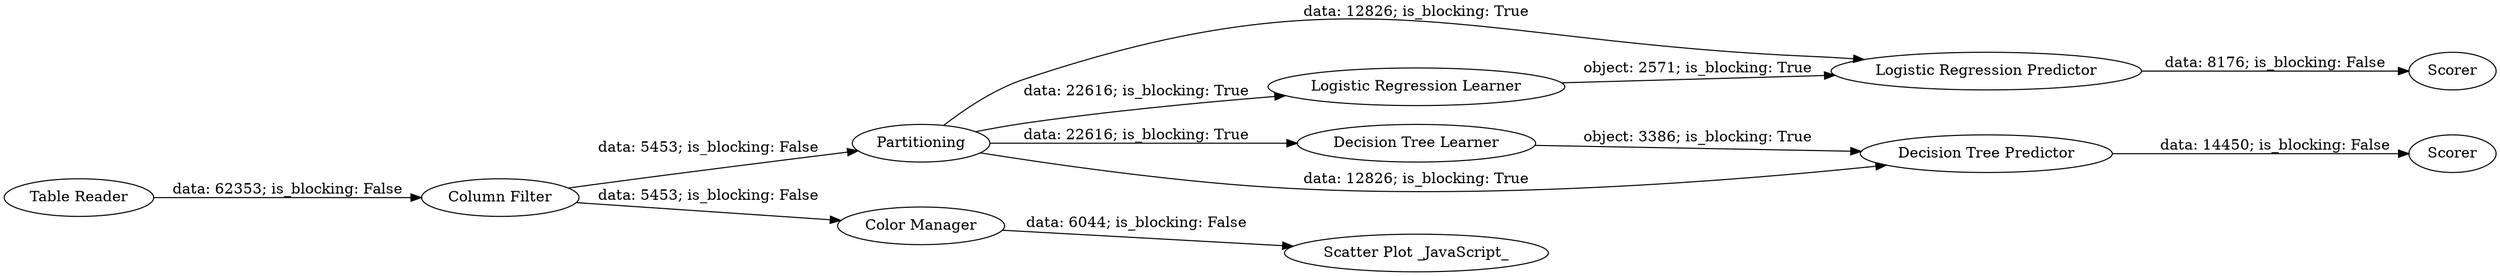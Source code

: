 digraph {
	"-6973741829691897606_8" [label=Scorer]
	"-6973741829691897606_4" [label="Scatter Plot _JavaScript_"]
	"-6973741829691897606_1" [label="Table Reader"]
	"-6973741829691897606_7" [label="Logistic Regression Predictor"]
	"-6973741829691897606_5" [label="Logistic Regression Learner"]
	"-6973741829691897606_3" [label="Column Filter"]
	"-6973741829691897606_6" [label=Partitioning]
	"-6973741829691897606_9" [label="Decision Tree Learner"]
	"-6973741829691897606_10" [label="Decision Tree Predictor"]
	"-6973741829691897606_2" [label="Color Manager"]
	"-6973741829691897606_11" [label=Scorer]
	"-6973741829691897606_3" -> "-6973741829691897606_6" [label="data: 5453; is_blocking: False"]
	"-6973741829691897606_6" -> "-6973741829691897606_7" [label="data: 12826; is_blocking: True"]
	"-6973741829691897606_9" -> "-6973741829691897606_10" [label="object: 3386; is_blocking: True"]
	"-6973741829691897606_2" -> "-6973741829691897606_4" [label="data: 6044; is_blocking: False"]
	"-6973741829691897606_1" -> "-6973741829691897606_3" [label="data: 62353; is_blocking: False"]
	"-6973741829691897606_6" -> "-6973741829691897606_5" [label="data: 22616; is_blocking: True"]
	"-6973741829691897606_3" -> "-6973741829691897606_2" [label="data: 5453; is_blocking: False"]
	"-6973741829691897606_5" -> "-6973741829691897606_7" [label="object: 2571; is_blocking: True"]
	"-6973741829691897606_7" -> "-6973741829691897606_8" [label="data: 8176; is_blocking: False"]
	"-6973741829691897606_6" -> "-6973741829691897606_10" [label="data: 12826; is_blocking: True"]
	"-6973741829691897606_10" -> "-6973741829691897606_11" [label="data: 14450; is_blocking: False"]
	"-6973741829691897606_6" -> "-6973741829691897606_9" [label="data: 22616; is_blocking: True"]
	rankdir=LR
}
